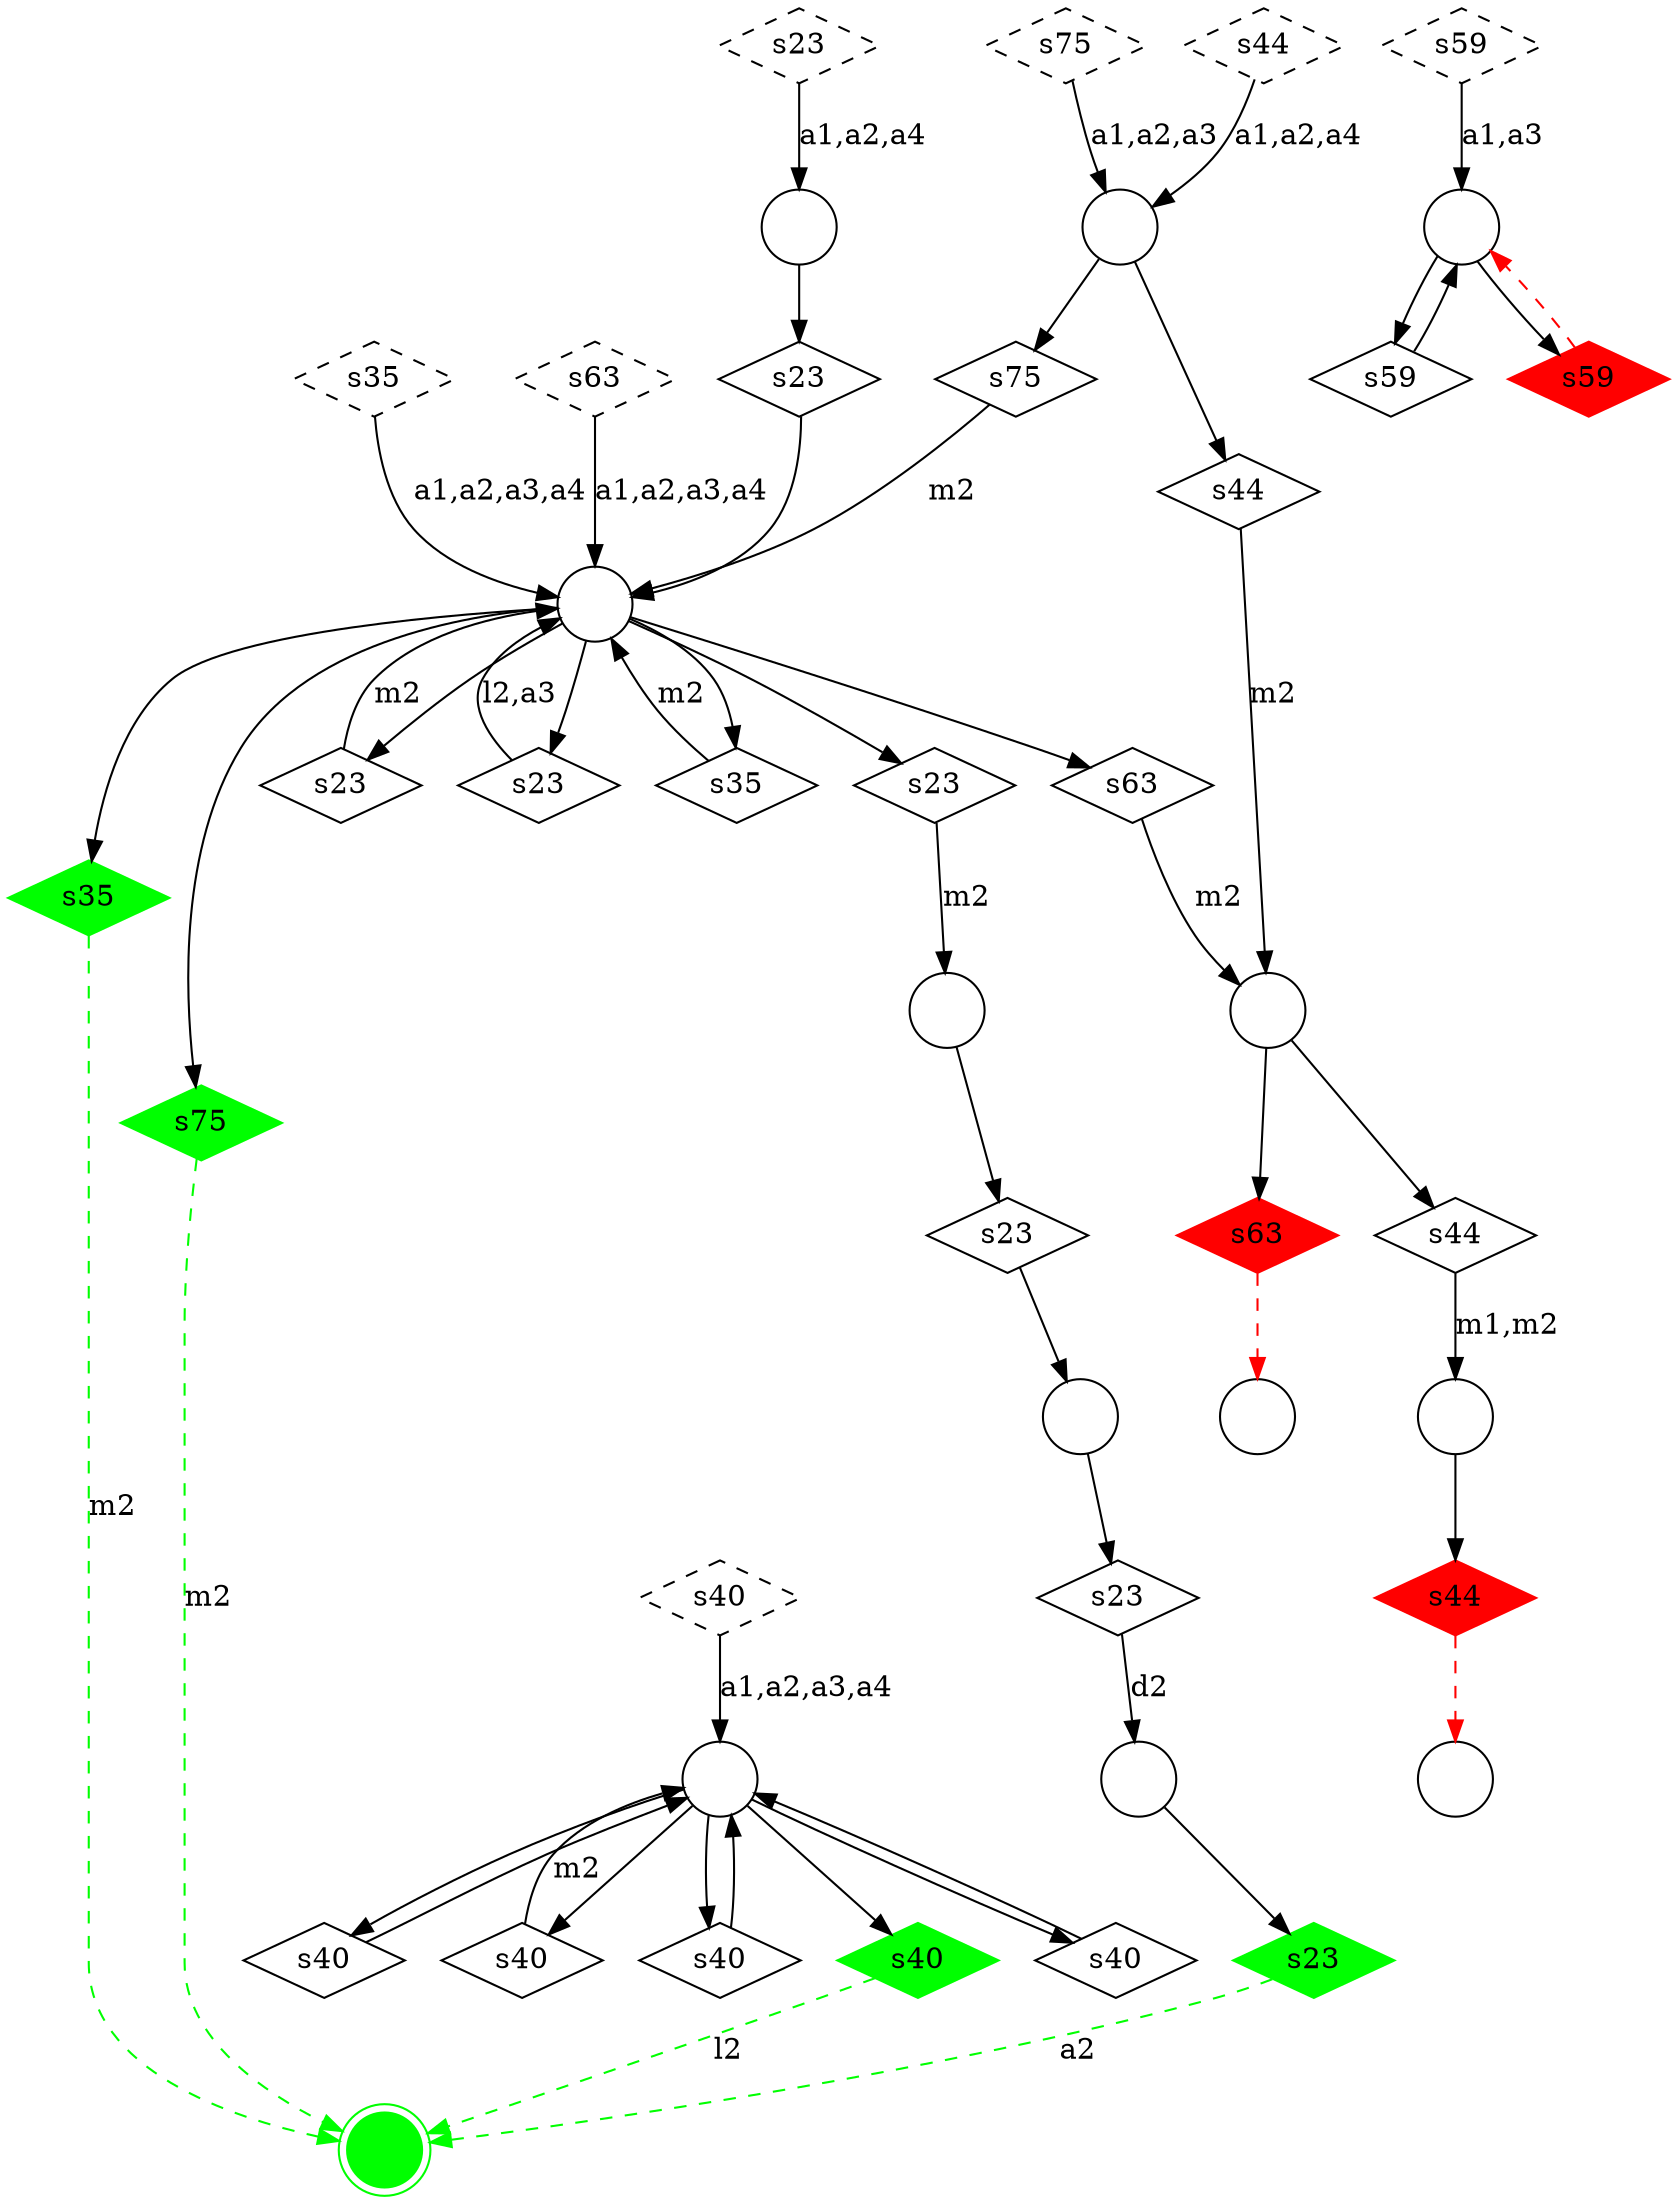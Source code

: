 digraph G {
  m10 [shape=circle,  label=""];
  m12 [shape=circle,  label=""];
  m9 [shape=doublecircle, color = "green", style = "filled", label=""];
  m15 [shape=circle,  label=""];
  m5 [shape=circle,  label=""];
  m6 [shape=circle,  label=""];
  m4 [shape=circle,  label=""];
  m11 [shape=circle,  label=""];
  m3 [shape=circle,  label=""];
  m13 [shape=circle,  label=""];
  m2 [shape=circle,  label=""];
  m16 [shape=circle,  label=""];
  m0 [shape=circle,  label=""];
  u_s23_0 [shape=diamond, style = "dashed", label="s23"];
  u_s23_1 [shape=diamond,  label="s23"];
  u_s23_2 [shape=diamond,  label="s23"];
  u_s23_3 [shape=diamond,  label="s23"];
  u_s23_4 [shape=diamond,  label="s23"];
  u_s23_5 [shape=diamond,  label="s23"];
  u_s23_6 [shape=diamond,  label="s23"];
  u_s23_7 [shape=diamond, color = "green", style = "filled", label="s23"];
  u_s35_0 [shape=diamond, style = "dashed", label="s35"];
  u_s35_1 [shape=diamond,  label="s35"];
  u_s35_2 [shape=diamond, color = "green", style = "filled", label="s35"];
  u_s40_0 [shape=diamond, style = "dashed", label="s40"];
  u_s40_1 [shape=diamond,  label="s40"];
  u_s40_2 [shape=diamond,  label="s40"];
  u_s40_3 [shape=diamond,  label="s40"];
  u_s40_4 [shape=diamond,  label="s40"];
  u_s40_5 [shape=diamond, color = "green", style = "filled", label="s40"];
  u_s44_0 [shape=diamond, style = "dashed", label="s44"];
  u_s44_1 [shape=diamond,  label="s44"];
  u_s44_2 [shape=diamond,  label="s44"];
  u_s44_3 [shape=diamond, color = "red", style = "filled", label="s44"];
  u_s59_0 [shape=diamond, style = "dashed", label="s59"];
  u_s59_1 [shape=diamond,  label="s59"];
  u_s59_2 [shape=diamond, color = "red", style = "filled", label="s59"];
  u_s63_0 [shape=diamond, style = "dashed", label="s63"];
  u_s63_1 [shape=diamond,  label="s63"];
  u_s63_2 [shape=diamond, color = "red", style = "filled", label="s63"];
  u_s75_0 [shape=diamond, style = "dashed", label="s75"];
  u_s75_1 [shape=diamond,  label="s75"];
  u_s75_2 [shape=diamond, color = "green", style = "filled", label="s75"];
  u_s23_0 -> m3 [label="a1,a2,a4" ];
  m3 -> u_s23_1 [label="" ];
  u_s23_1 -> m5 [label="" ];
  m5 -> u_s23_2 [label="" ];
  u_s23_2 -> m5 [label="m2" ];
  m5 -> u_s23_3 [label="" ];
  u_s23_3 -> m5 [label="l2,a3" ];
  m5 -> u_s23_4 [label="" ];
  u_s23_4 -> m10 [label="m2" ];
  m10 -> u_s23_5 [label="" ];
  u_s23_5 -> m2 [label="" ];
  m2 -> u_s23_6 [label="" ];
  u_s23_6 -> m0 [label="d2" ];
  m0 -> u_s23_7 [label="" ];
  u_s23_7 -> m9 [label="a2" , color = "green", style = "dashed"];
  u_s35_0 -> m5 [label="a1,a2,a3,a4" ];
  m5 -> u_s35_1 [label="" ];
  u_s35_1 -> m5 [label="m2" ];
  m5 -> u_s35_2 [label="" ];
  u_s35_2 -> m9 [label="m2" , color = "green", style = "dashed"];
  u_s40_0 -> m15 [label="a1,a2,a3,a4" ];
  m15 -> u_s40_1 [label="" ];
  u_s40_1 -> m15 [label="" ];
  m15 -> u_s40_2 [label="" ];
  u_s40_2 -> m15 [label="" ];
  m15 -> u_s40_3 [label="" ];
  u_s40_3 -> m15 [label="m2" ];
  m15 -> u_s40_4 [label="" ];
  u_s40_4 -> m15 [label="" ];
  m15 -> u_s40_5 [label="" ];
  u_s40_5 -> m9 [label="l2" , color = "green", style = "dashed"];
  u_s44_0 -> m13 [label="a1,a2,a4" ];
  m13 -> u_s44_1 [label="" ];
  u_s44_1 -> m12 [label="m2" ];
  m12 -> u_s44_2 [label="" ];
  u_s44_2 -> m4 [label="m1,m2" ];
  m4 -> u_s44_3 [label="" ];
  u_s44_3 -> m16 [label="" , color = "red", style = "dashed"];
  u_s59_0 -> m11 [label="a1,a3" ];
  m11 -> u_s59_1 [label="" ];
  u_s59_1 -> m11 [label="" ];
  m11 -> u_s59_2 [label="" ];
  u_s59_2 -> m11 [label="" , color = "red", style = "dashed"];
  u_s63_0 -> m5 [label="a1,a2,a3,a4" ];
  m5 -> u_s63_1 [label="" ];
  u_s63_1 -> m12 [label="m2" ];
  m12 -> u_s63_2 [label="" ];
  u_s63_2 -> m6 [label="" , color = "red", style = "dashed"];
  u_s75_0 -> m13 [label="a1,a2,a3" ];
  m13 -> u_s75_1 [label="" ];
  u_s75_1 -> m5 [label="m2" ];
  m5 -> u_s75_2 [label="" ];
  u_s75_2 -> m9 [label="m2" , color = "green", style = "dashed"];
}
